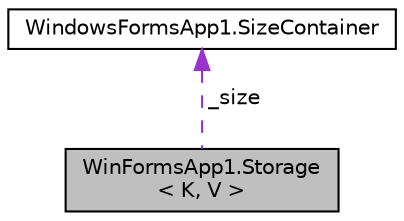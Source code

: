 digraph "WinFormsApp1.Storage&lt; K, V &gt;"
{
 // LATEX_PDF_SIZE
  edge [fontname="Helvetica",fontsize="10",labelfontname="Helvetica",labelfontsize="10"];
  node [fontname="Helvetica",fontsize="10",shape=record];
  Node1 [label="WinFormsApp1.Storage\l\< K, V \>",height=0.2,width=0.4,color="black", fillcolor="grey75", style="filled", fontcolor="black",tooltip=" "];
  Node2 -> Node1 [dir="back",color="darkorchid3",fontsize="10",style="dashed",label=" _size" ];
  Node2 [label="WindowsFormsApp1.SizeContainer",height=0.2,width=0.4,color="black", fillcolor="white", style="filled",URL="$class_windows_forms_app1_1_1_size_container.html",tooltip=" "];
}
